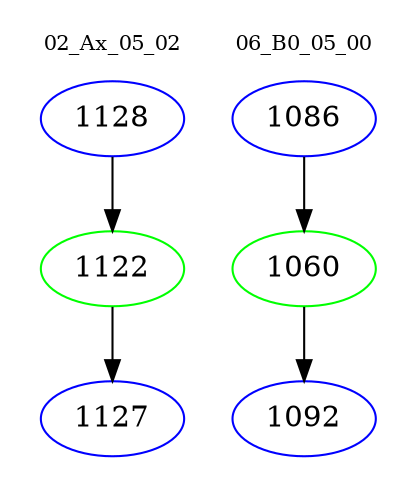 digraph{
subgraph cluster_0 {
color = white
label = "02_Ax_05_02";
fontsize=10;
T0_1128 [label="1128", color="blue"]
T0_1128 -> T0_1122 [color="black"]
T0_1122 [label="1122", color="green"]
T0_1122 -> T0_1127 [color="black"]
T0_1127 [label="1127", color="blue"]
}
subgraph cluster_1 {
color = white
label = "06_B0_05_00";
fontsize=10;
T1_1086 [label="1086", color="blue"]
T1_1086 -> T1_1060 [color="black"]
T1_1060 [label="1060", color="green"]
T1_1060 -> T1_1092 [color="black"]
T1_1092 [label="1092", color="blue"]
}
}
